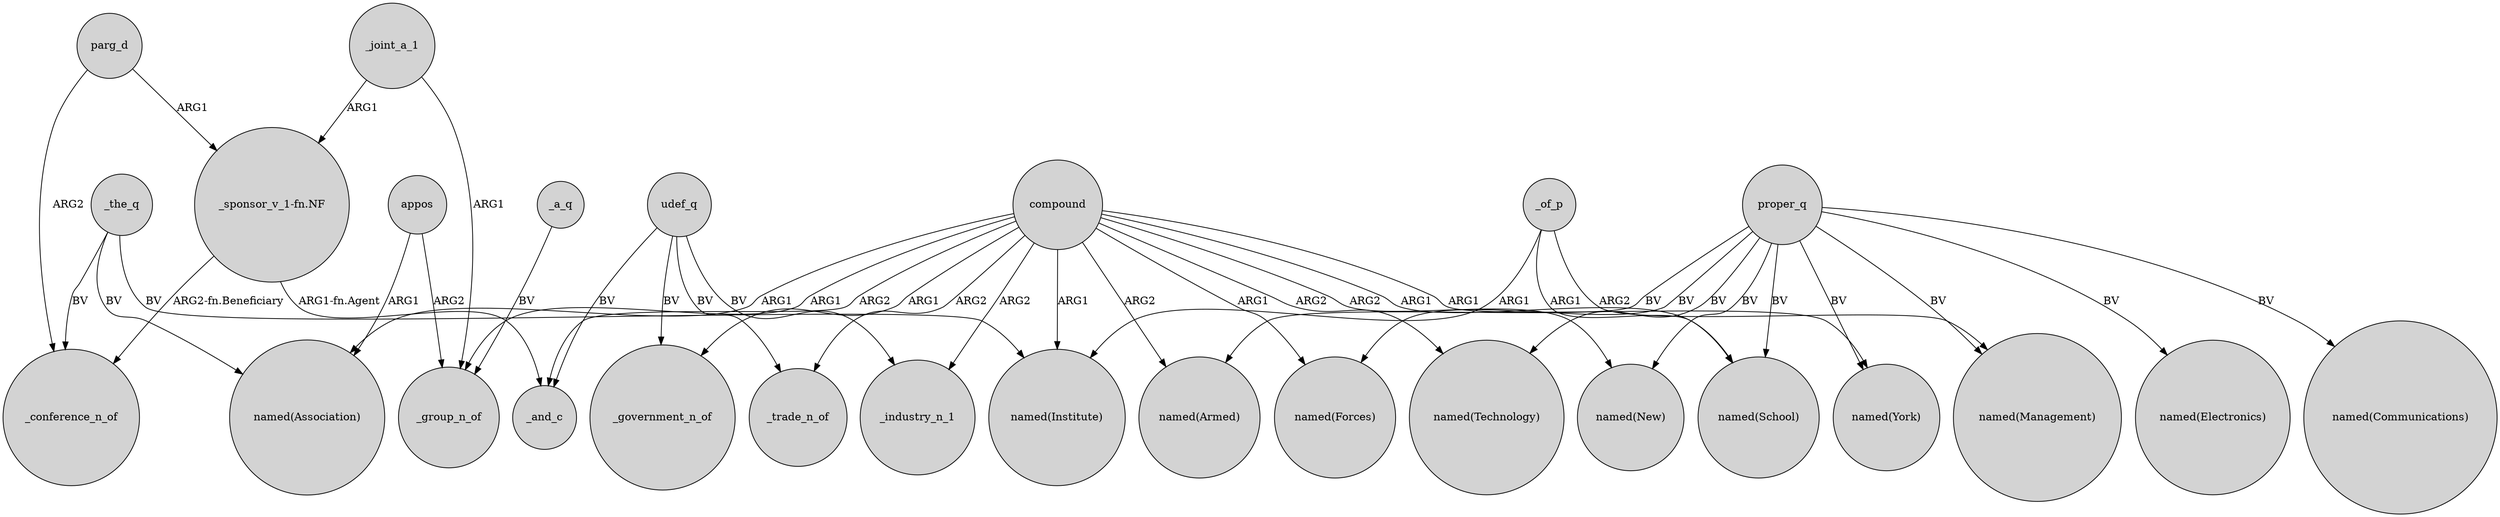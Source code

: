 digraph {
	node [shape=circle style=filled]
	_of_p -> "named(Institute)" [label=ARG1]
	udef_q -> _trade_n_of [label=BV]
	parg_d -> _conference_n_of [label=ARG2]
	compound -> "named(New)" [label=ARG2]
	_of_p -> "named(Management)" [label=ARG2]
	compound -> _government_n_of [label=ARG1]
	udef_q -> _government_n_of [label=BV]
	proper_q -> "named(New)" [label=BV]
	appos -> "named(Association)" [label=ARG1]
	proper_q -> "named(Communications)" [label=BV]
	_joint_a_1 -> _group_n_of [label=ARG1]
	compound -> "named(Institute)" [label=ARG1]
	compound -> "named(Technology)" [label=ARG2]
	_the_q -> "named(Institute)" [label=BV]
	proper_q -> "named(School)" [label=BV]
	compound -> _and_c [label=ARG2]
	compound -> "named(York)" [label=ARG1]
	"_sponsor_v_1-fn.NF" -> _and_c [label="ARG1-fn.Agent"]
	compound -> _industry_n_1 [label=ARG2]
	proper_q -> "named(Armed)" [label=BV]
	appos -> _group_n_of [label=ARG2]
	proper_q -> "named(Forces)" [label=BV]
	compound -> _trade_n_of [label=ARG2]
	_of_p -> "named(School)" [label=ARG1]
	"_sponsor_v_1-fn.NF" -> _conference_n_of [label="ARG2-fn.Beneficiary"]
	parg_d -> "_sponsor_v_1-fn.NF" [label=ARG1]
	proper_q -> "named(Electronics)" [label=BV]
	_joint_a_1 -> "_sponsor_v_1-fn.NF" [label=ARG1]
	compound -> "named(School)" [label=ARG1]
	udef_q -> _industry_n_1 [label=BV]
	_the_q -> _conference_n_of [label=BV]
	proper_q -> "named(Technology)" [label=BV]
	_the_q -> "named(Association)" [label=BV]
	_a_q -> _group_n_of [label=BV]
	compound -> "named(Armed)" [label=ARG2]
	compound -> "named(Association)" [label=ARG1]
	proper_q -> "named(York)" [label=BV]
	udef_q -> _and_c [label=BV]
	compound -> _group_n_of [label=ARG1]
	compound -> "named(Forces)" [label=ARG1]
	proper_q -> "named(Management)" [label=BV]
}
